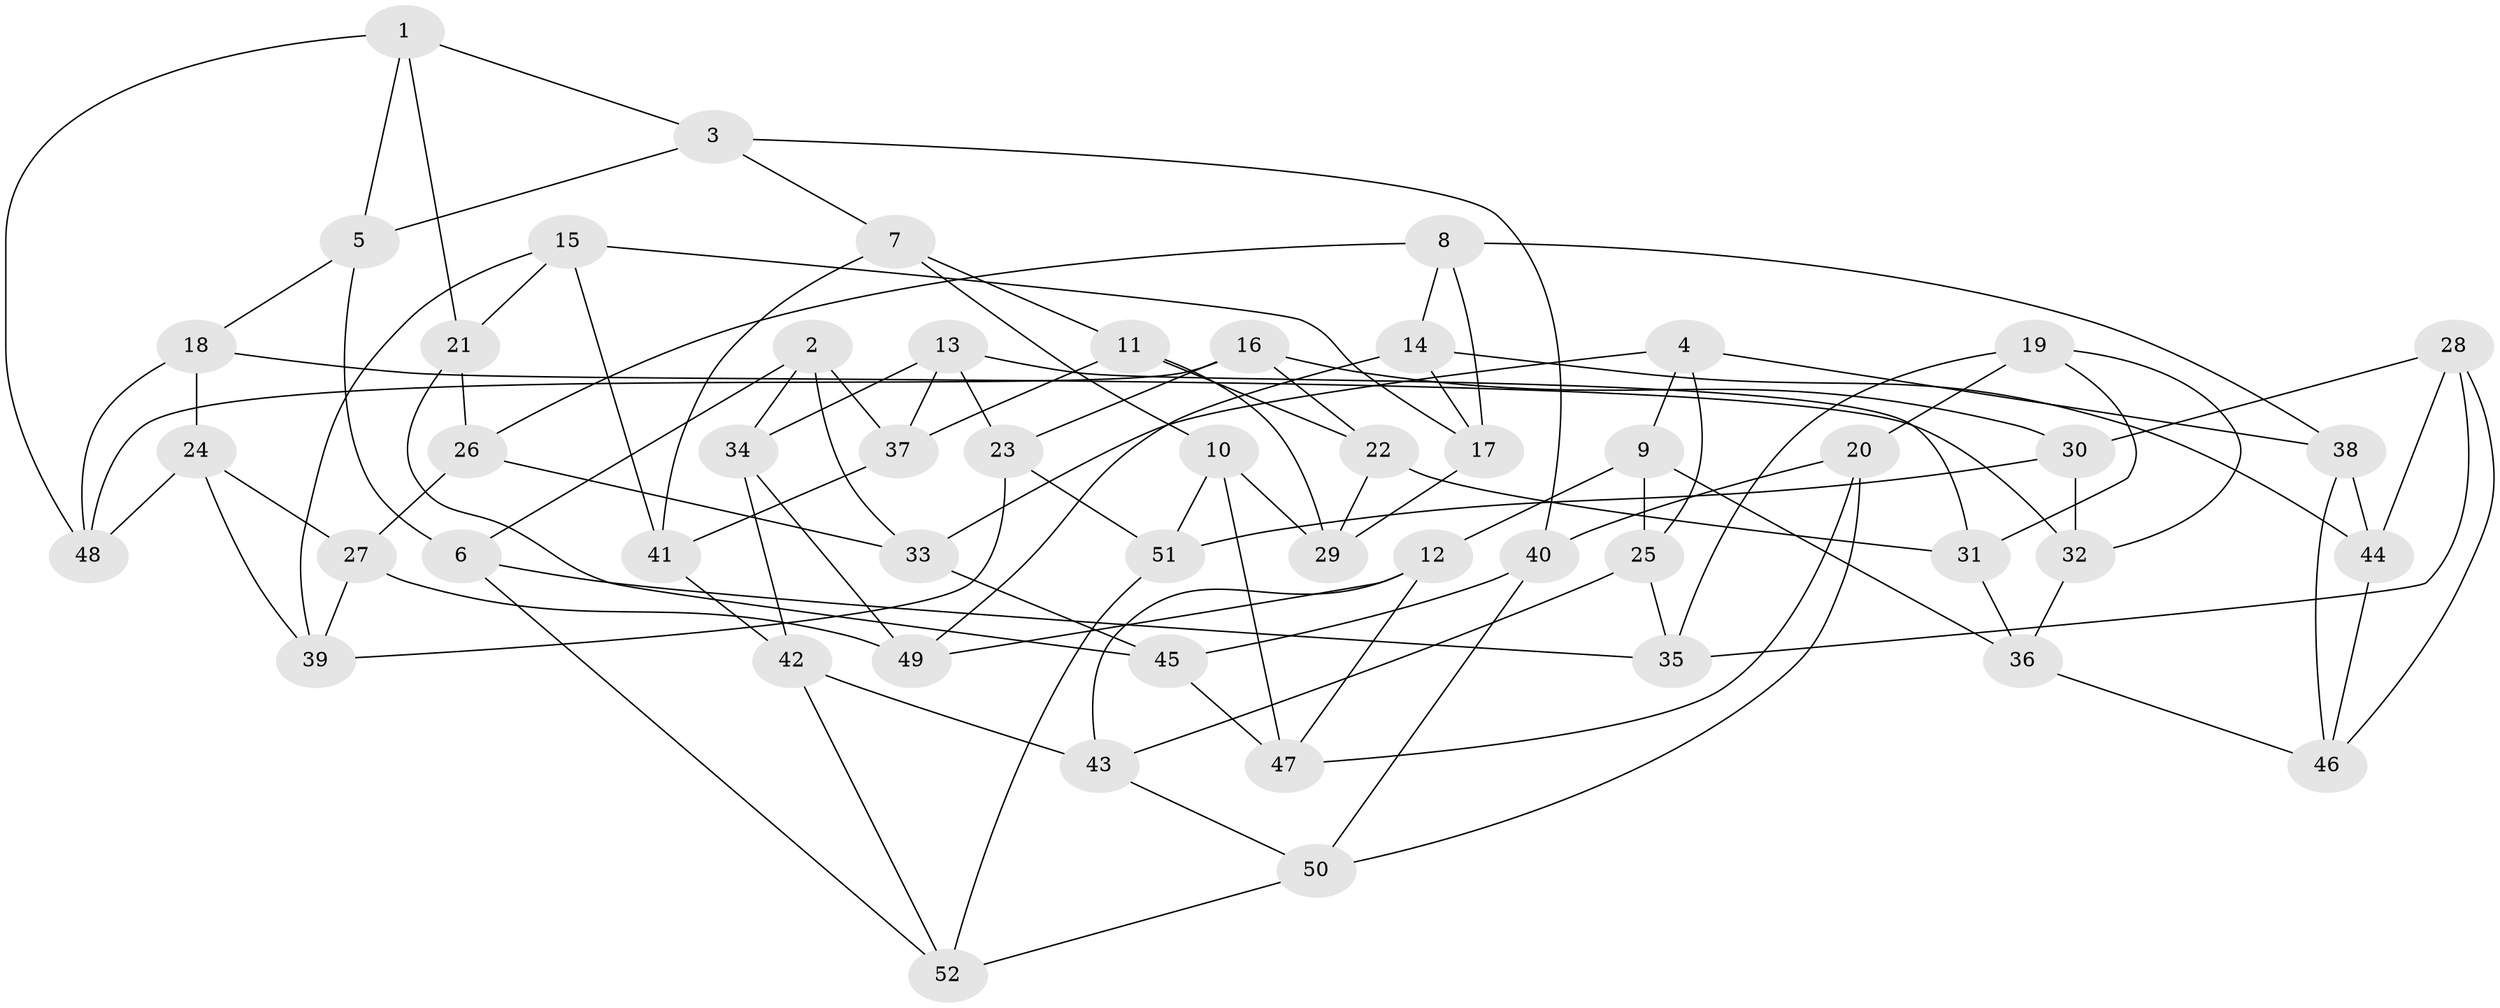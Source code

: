 // Generated by graph-tools (version 1.1) at 2025/11/02/27/25 16:11:46]
// undirected, 52 vertices, 104 edges
graph export_dot {
graph [start="1"]
  node [color=gray90,style=filled];
  1;
  2;
  3;
  4;
  5;
  6;
  7;
  8;
  9;
  10;
  11;
  12;
  13;
  14;
  15;
  16;
  17;
  18;
  19;
  20;
  21;
  22;
  23;
  24;
  25;
  26;
  27;
  28;
  29;
  30;
  31;
  32;
  33;
  34;
  35;
  36;
  37;
  38;
  39;
  40;
  41;
  42;
  43;
  44;
  45;
  46;
  47;
  48;
  49;
  50;
  51;
  52;
  1 -- 5;
  1 -- 48;
  1 -- 3;
  1 -- 21;
  2 -- 37;
  2 -- 6;
  2 -- 34;
  2 -- 33;
  3 -- 7;
  3 -- 5;
  3 -- 40;
  4 -- 33;
  4 -- 38;
  4 -- 9;
  4 -- 25;
  5 -- 6;
  5 -- 18;
  6 -- 35;
  6 -- 52;
  7 -- 11;
  7 -- 41;
  7 -- 10;
  8 -- 14;
  8 -- 17;
  8 -- 26;
  8 -- 38;
  9 -- 36;
  9 -- 25;
  9 -- 12;
  10 -- 29;
  10 -- 51;
  10 -- 47;
  11 -- 37;
  11 -- 22;
  11 -- 29;
  12 -- 43;
  12 -- 47;
  12 -- 49;
  13 -- 23;
  13 -- 37;
  13 -- 31;
  13 -- 34;
  14 -- 17;
  14 -- 49;
  14 -- 44;
  15 -- 21;
  15 -- 41;
  15 -- 17;
  15 -- 39;
  16 -- 48;
  16 -- 23;
  16 -- 30;
  16 -- 22;
  17 -- 29;
  18 -- 48;
  18 -- 24;
  18 -- 32;
  19 -- 35;
  19 -- 32;
  19 -- 31;
  19 -- 20;
  20 -- 50;
  20 -- 40;
  20 -- 47;
  21 -- 45;
  21 -- 26;
  22 -- 29;
  22 -- 31;
  23 -- 39;
  23 -- 51;
  24 -- 27;
  24 -- 48;
  24 -- 39;
  25 -- 43;
  25 -- 35;
  26 -- 27;
  26 -- 33;
  27 -- 49;
  27 -- 39;
  28 -- 46;
  28 -- 30;
  28 -- 35;
  28 -- 44;
  30 -- 51;
  30 -- 32;
  31 -- 36;
  32 -- 36;
  33 -- 45;
  34 -- 42;
  34 -- 49;
  36 -- 46;
  37 -- 41;
  38 -- 46;
  38 -- 44;
  40 -- 50;
  40 -- 45;
  41 -- 42;
  42 -- 43;
  42 -- 52;
  43 -- 50;
  44 -- 46;
  45 -- 47;
  50 -- 52;
  51 -- 52;
}
